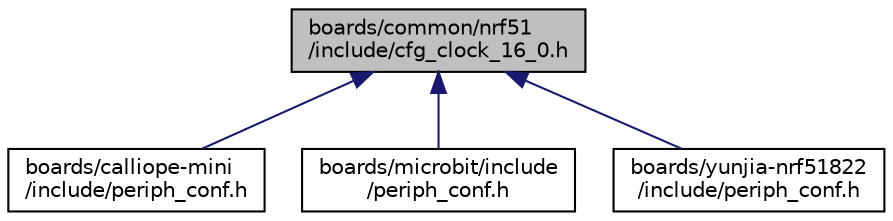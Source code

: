 digraph "boards/common/nrf51/include/cfg_clock_16_0.h"
{
 // LATEX_PDF_SIZE
  edge [fontname="Helvetica",fontsize="10",labelfontname="Helvetica",labelfontsize="10"];
  node [fontname="Helvetica",fontsize="10",shape=record];
  Node1 [label="boards/common/nrf51\l/include/cfg_clock_16_0.h",height=0.2,width=0.4,color="black", fillcolor="grey75", style="filled", fontcolor="black",tooltip="Common clock configuration for some nrf51 based boards."];
  Node1 -> Node2 [dir="back",color="midnightblue",fontsize="10",style="solid",fontname="Helvetica"];
  Node2 [label="boards/calliope-mini\l/include/periph_conf.h",height=0.2,width=0.4,color="black", fillcolor="white", style="filled",URL="$boards_2calliope-mini_2include_2periph__conf_8h.html",tooltip="Peripheral configuration for the Calliope mini."];
  Node1 -> Node3 [dir="back",color="midnightblue",fontsize="10",style="solid",fontname="Helvetica"];
  Node3 [label="boards/microbit/include\l/periph_conf.h",height=0.2,width=0.4,color="black", fillcolor="white", style="filled",URL="$boards_2microbit_2include_2periph__conf_8h.html",tooltip="Peripheral configuration for the BBC micro:bit."];
  Node1 -> Node4 [dir="back",color="midnightblue",fontsize="10",style="solid",fontname="Helvetica"];
  Node4 [label="boards/yunjia-nrf51822\l/include/periph_conf.h",height=0.2,width=0.4,color="black", fillcolor="white", style="filled",URL="$boards_2yunjia-nrf51822_2include_2periph__conf_8h.html",tooltip="Peripheral MCU configuration for the Yunjia NRF51822 board."];
}
